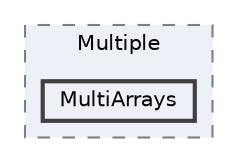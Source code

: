 digraph "/home/runner/work/FastLED/FastLED/examples/Multiple/MultiArrays"
{
 // INTERACTIVE_SVG=YES
 // LATEX_PDF_SIZE
  bgcolor="transparent";
  edge [fontname=Helvetica,fontsize=10,labelfontname=Helvetica,labelfontsize=10];
  node [fontname=Helvetica,fontsize=10,shape=box,height=0.2,width=0.4];
  compound=true
  subgraph clusterdir_b0ccd010afae1b6736eeed36b0121387 {
    graph [ bgcolor="#edf0f7", pencolor="grey50", label="Multiple", fontname=Helvetica,fontsize=10 style="filled,dashed", URL="dir_b0ccd010afae1b6736eeed36b0121387.html",tooltip=""]
  dir_c27facde8729514210a53d1caf182995 [label="MultiArrays", fillcolor="#edf0f7", color="grey25", style="filled,bold", URL="dir_c27facde8729514210a53d1caf182995.html",tooltip=""];
  }
}
